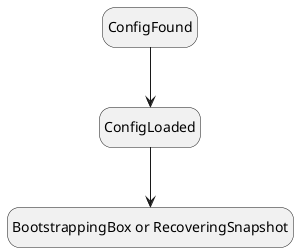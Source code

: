 @startuml

hide empty description
state "BootstrappingBox or RecoveringSnapshot" as BootstrappingBox

ConfigFound --> ConfigLoaded
ConfigLoaded --> BootstrappingBox

@enduml